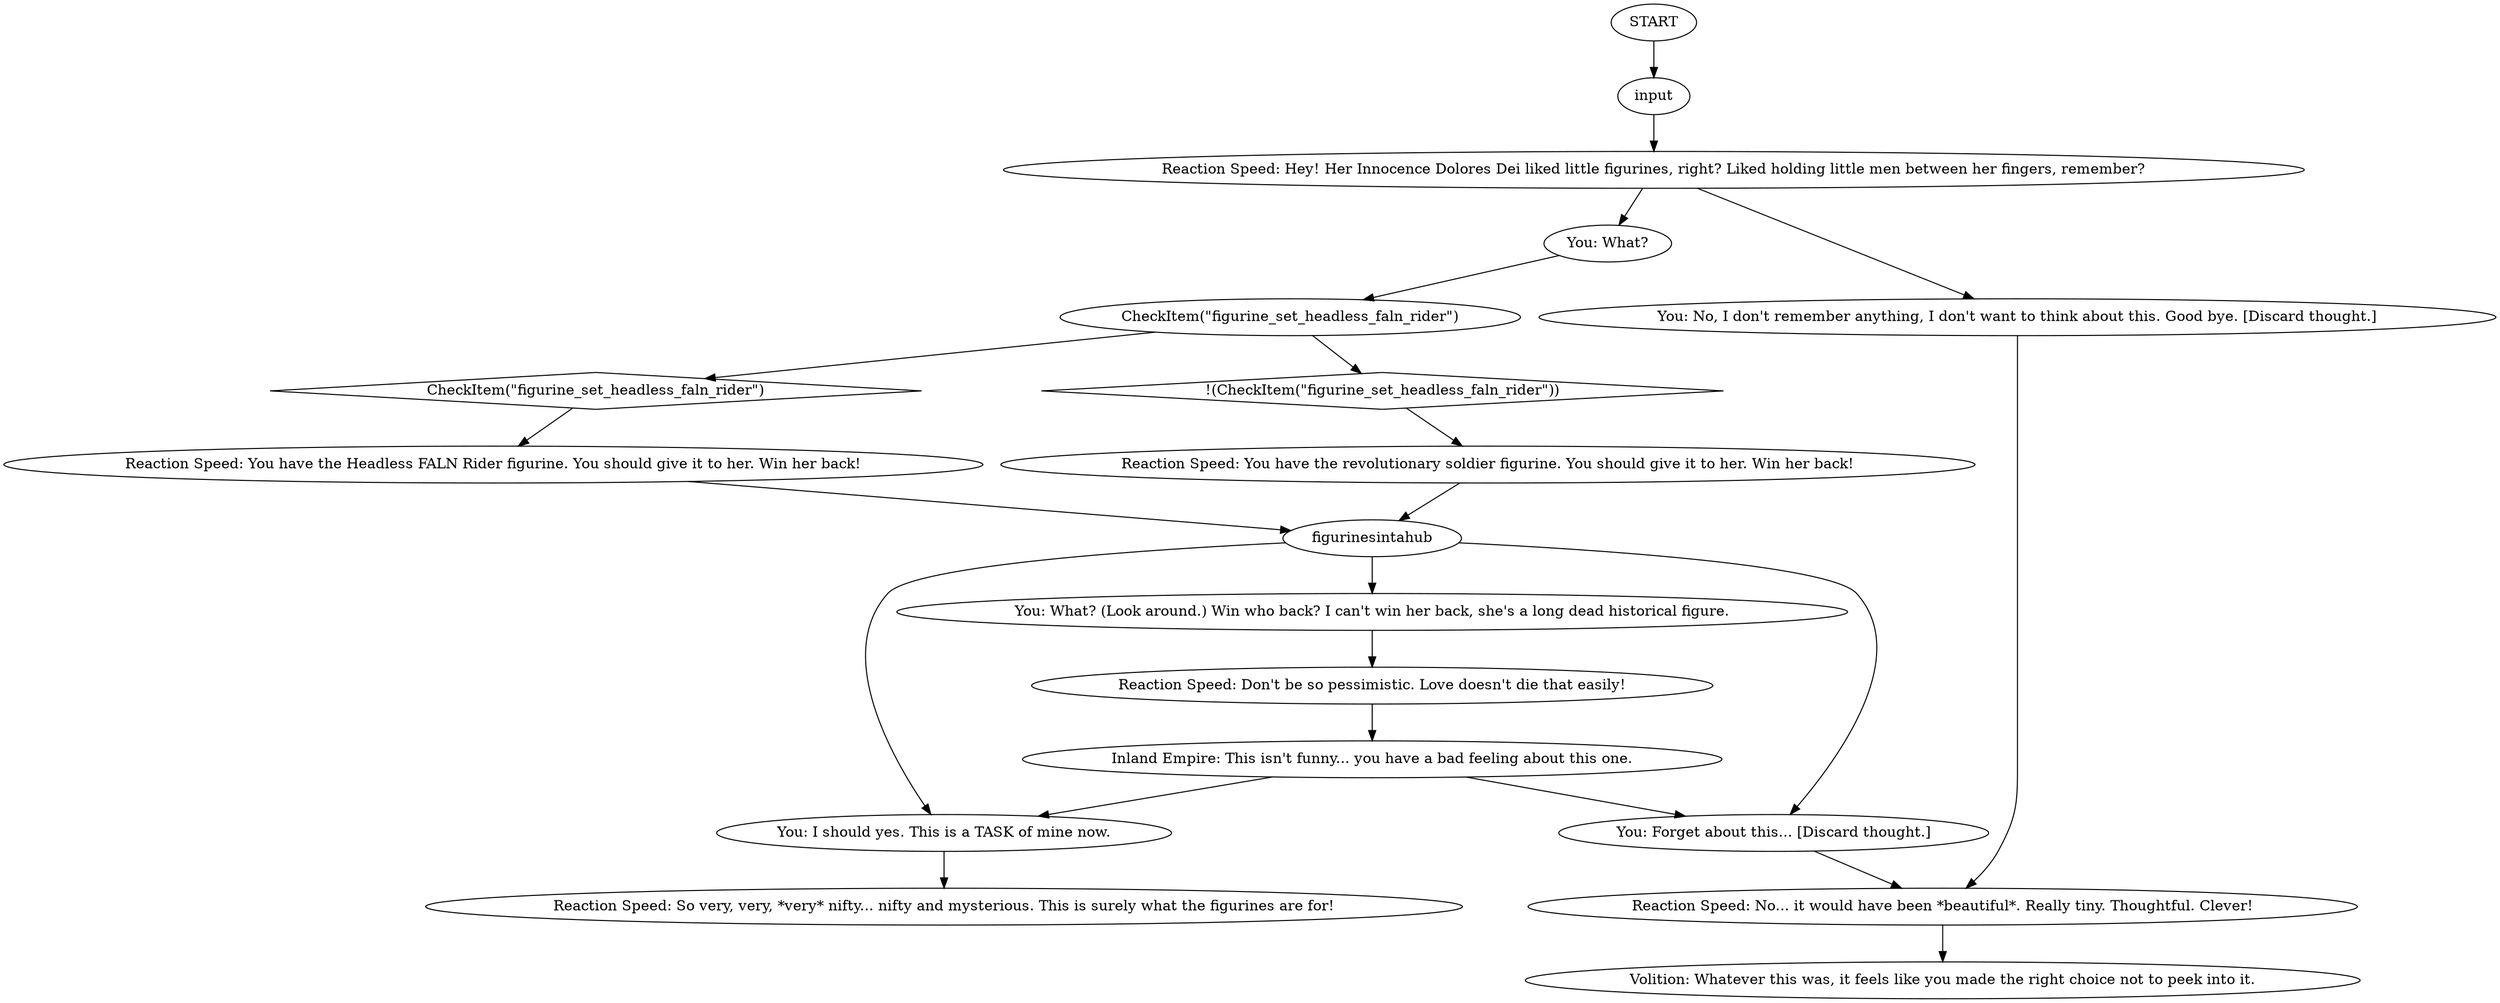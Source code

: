 # CHURCH ORB / figurine
# this pops up and tells you you should give dolores dei your figurine
# ==================================================
digraph G {
	  0 [label="START"];
	  1 [label="input"];
	  2 [label="Reaction Speed: Don't be so pessimistic. Love doesn't die that easily!"];
	  3 [label="You: I should yes. This is a TASK of mine now."];
	  4 [label="You: What? (Look around.) Win who back? I can't win her back, she's a long dead historical figure."];
	  5 [label="You: What?"];
	  7 [label="You: No, I don't remember anything, I don't want to think about this. Good bye. [Discard thought.]"];
	  8 [label="figurinesintahub"];
	  9 [label="Reaction Speed: Hey! Her Innocence Dolores Dei liked little figurines, right? Liked holding little men between her fingers, remember?"];
	  10 [label="Reaction Speed: No... it would have been *beautiful*. Really tiny. Thoughtful. Clever!"];
	  11 [label="You: Forget about this... [Discard thought.]"];
	  12 [label="Volition: Whatever this was, it feels like you made the right choice not to peek into it."];
	  13 [label="Inland Empire: This isn't funny... you have a bad feeling about this one."];
	  14 [label="Reaction Speed: You have the revolutionary soldier figurine. You should give it to her. Win her back!"];
	  15 [label="Reaction Speed: So very, very, *very* nifty... nifty and mysterious. This is surely what the figurines are for!"];
	  16 [label="CheckItem(\"figurine_set_headless_faln_rider\")"];
	  17 [label="CheckItem(\"figurine_set_headless_faln_rider\")", shape=diamond];
	  18 [label="!(CheckItem(\"figurine_set_headless_faln_rider\"))", shape=diamond];
	  19 [label="Reaction Speed: You have the Headless FALN Rider figurine. You should give it to her. Win her back!"];
	  0 -> 1
	  1 -> 9
	  2 -> 13
	  3 -> 15
	  4 -> 2
	  5 -> 16
	  7 -> 10
	  8 -> 11
	  8 -> 3
	  8 -> 4
	  9 -> 5
	  9 -> 7
	  10 -> 12
	  11 -> 10
	  13 -> 11
	  13 -> 3
	  14 -> 8
	  16 -> 17
	  16 -> 18
	  17 -> 19
	  18 -> 14
	  19 -> 8
}

